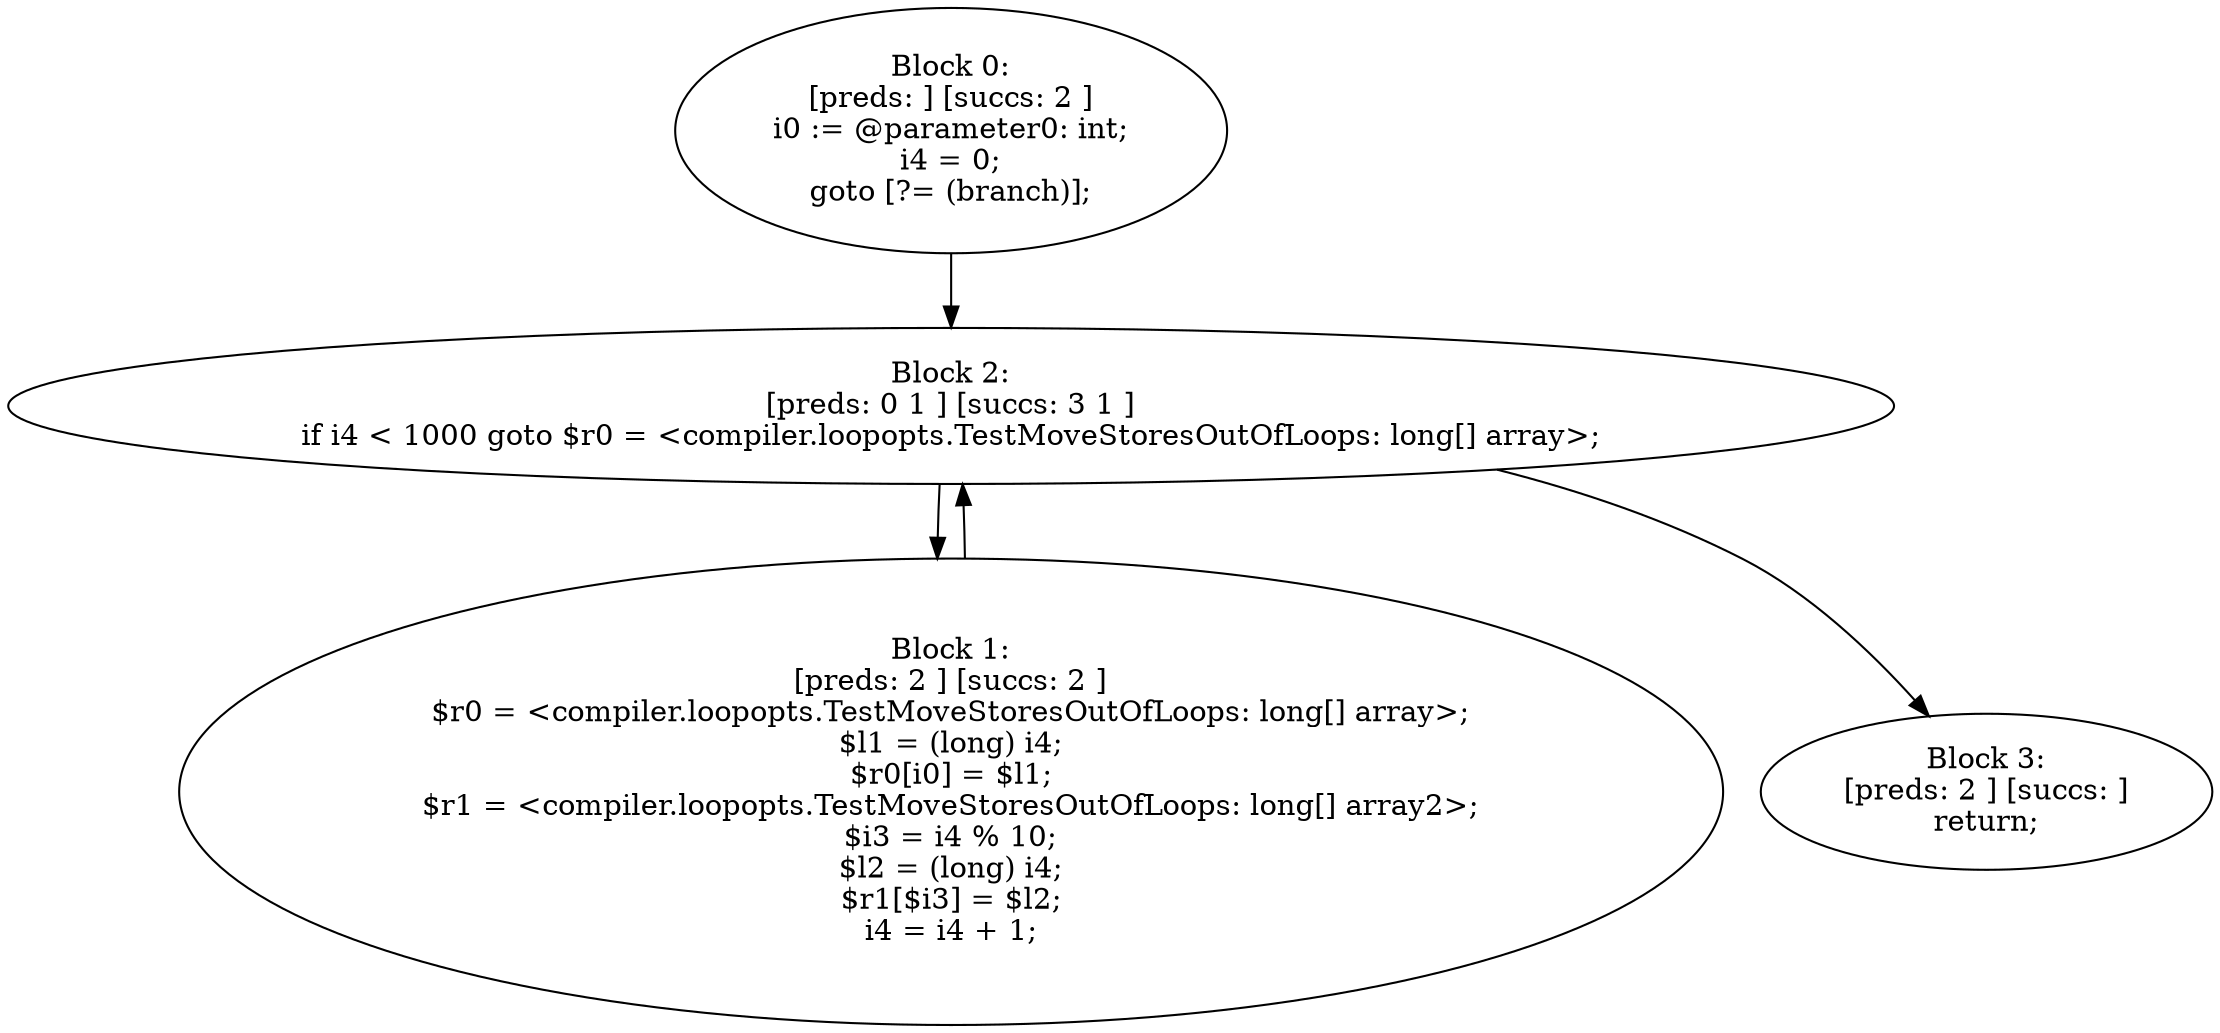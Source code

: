 digraph "unitGraph" {
    "Block 0:
[preds: ] [succs: 2 ]
i0 := @parameter0: int;
i4 = 0;
goto [?= (branch)];
"
    "Block 1:
[preds: 2 ] [succs: 2 ]
$r0 = <compiler.loopopts.TestMoveStoresOutOfLoops: long[] array>;
$l1 = (long) i4;
$r0[i0] = $l1;
$r1 = <compiler.loopopts.TestMoveStoresOutOfLoops: long[] array2>;
$i3 = i4 % 10;
$l2 = (long) i4;
$r1[$i3] = $l2;
i4 = i4 + 1;
"
    "Block 2:
[preds: 0 1 ] [succs: 3 1 ]
if i4 < 1000 goto $r0 = <compiler.loopopts.TestMoveStoresOutOfLoops: long[] array>;
"
    "Block 3:
[preds: 2 ] [succs: ]
return;
"
    "Block 0:
[preds: ] [succs: 2 ]
i0 := @parameter0: int;
i4 = 0;
goto [?= (branch)];
"->"Block 2:
[preds: 0 1 ] [succs: 3 1 ]
if i4 < 1000 goto $r0 = <compiler.loopopts.TestMoveStoresOutOfLoops: long[] array>;
";
    "Block 1:
[preds: 2 ] [succs: 2 ]
$r0 = <compiler.loopopts.TestMoveStoresOutOfLoops: long[] array>;
$l1 = (long) i4;
$r0[i0] = $l1;
$r1 = <compiler.loopopts.TestMoveStoresOutOfLoops: long[] array2>;
$i3 = i4 % 10;
$l2 = (long) i4;
$r1[$i3] = $l2;
i4 = i4 + 1;
"->"Block 2:
[preds: 0 1 ] [succs: 3 1 ]
if i4 < 1000 goto $r0 = <compiler.loopopts.TestMoveStoresOutOfLoops: long[] array>;
";
    "Block 2:
[preds: 0 1 ] [succs: 3 1 ]
if i4 < 1000 goto $r0 = <compiler.loopopts.TestMoveStoresOutOfLoops: long[] array>;
"->"Block 3:
[preds: 2 ] [succs: ]
return;
";
    "Block 2:
[preds: 0 1 ] [succs: 3 1 ]
if i4 < 1000 goto $r0 = <compiler.loopopts.TestMoveStoresOutOfLoops: long[] array>;
"->"Block 1:
[preds: 2 ] [succs: 2 ]
$r0 = <compiler.loopopts.TestMoveStoresOutOfLoops: long[] array>;
$l1 = (long) i4;
$r0[i0] = $l1;
$r1 = <compiler.loopopts.TestMoveStoresOutOfLoops: long[] array2>;
$i3 = i4 % 10;
$l2 = (long) i4;
$r1[$i3] = $l2;
i4 = i4 + 1;
";
}
